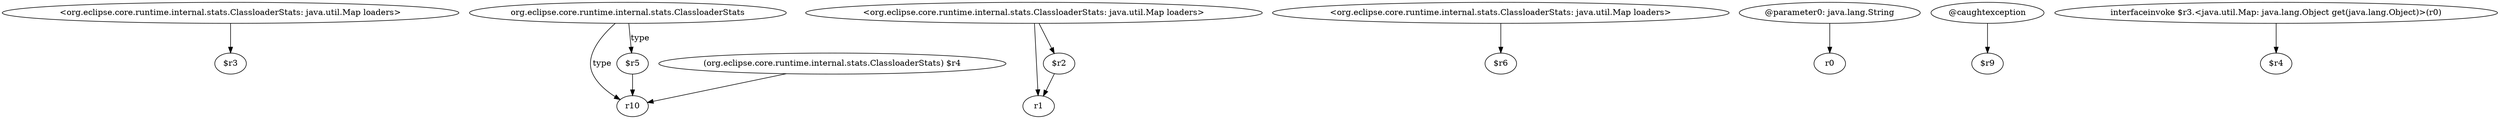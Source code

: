 digraph g {
0[label="<org.eclipse.core.runtime.internal.stats.ClassloaderStats: java.util.Map loaders>"]
1[label="$r3"]
0->1[label=""]
2[label="org.eclipse.core.runtime.internal.stats.ClassloaderStats"]
3[label="r10"]
2->3[label="type"]
4[label="<org.eclipse.core.runtime.internal.stats.ClassloaderStats: java.util.Map loaders>"]
5[label="r1"]
4->5[label=""]
6[label="$r5"]
6->3[label=""]
7[label="<org.eclipse.core.runtime.internal.stats.ClassloaderStats: java.util.Map loaders>"]
8[label="$r6"]
7->8[label=""]
9[label="(org.eclipse.core.runtime.internal.stats.ClassloaderStats) $r4"]
9->3[label=""]
10[label="@parameter0: java.lang.String"]
11[label="r0"]
10->11[label=""]
12[label="$r2"]
12->5[label=""]
13[label="@caughtexception"]
14[label="$r9"]
13->14[label=""]
4->12[label=""]
2->6[label="type"]
15[label="interfaceinvoke $r3.<java.util.Map: java.lang.Object get(java.lang.Object)>(r0)"]
16[label="$r4"]
15->16[label=""]
}